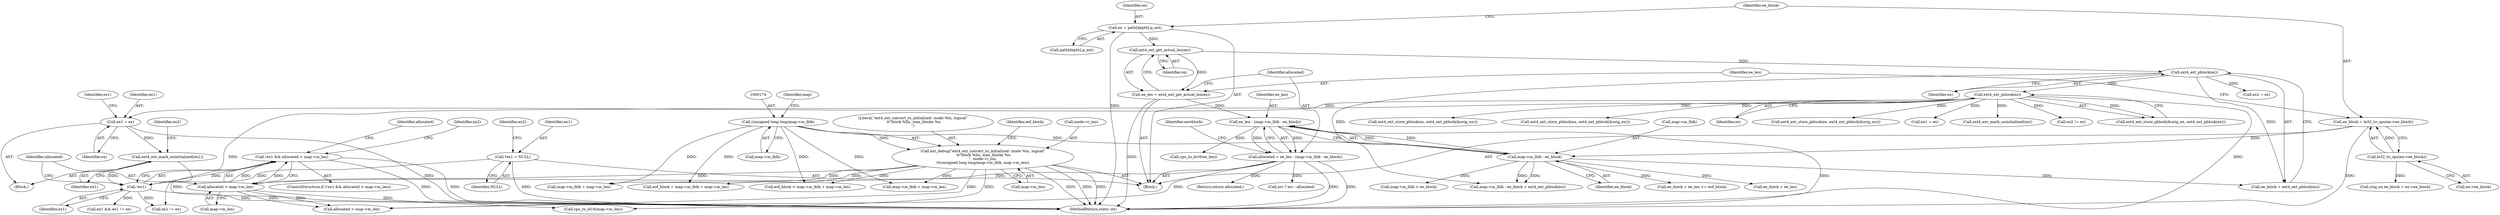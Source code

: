 digraph "1_linux_667eff35a1f56fa74ce98a0c7c29a40adc1ba4e3@API" {
"1000377" [label="(Call,!ex1 && allocated > map->m_len)"];
"1000378" [label="(Call,!ex1)"];
"1000141" [label="(Call,*ex1 = NULL)"];
"1000370" [label="(Call,ext4_ext_mark_uninitialized(ex1))"];
"1000357" [label="(Call,ex1 = ex)"];
"1000285" [label="(Call,ext4_ext_pblock(ex))"];
"1000264" [label="(Call,ext4_ext_pblock(ex))"];
"1000245" [label="(Call,ext4_ext_get_actual_len(ex))"];
"1000230" [label="(Call,ex = path[depth].p_ext)"];
"1000380" [label="(Call,allocated > map->m_len)"];
"1000247" [label="(Call,allocated = ee_len - (map->m_lblk - ee_block))"];
"1000249" [label="(Call,ee_len - (map->m_lblk - ee_block))"];
"1000243" [label="(Call,ee_len = ext4_ext_get_actual_len(ex))"];
"1000251" [label="(Call,map->m_lblk - ee_block)"];
"1000173" [label="(Call,(unsigned long long)map->m_lblk)"];
"1000237" [label="(Call,ee_block = le32_to_cpu(ex->ee_block))"];
"1000239" [label="(Call,le32_to_cpu(ex->ee_block))"];
"1000168" [label="(Call,ext_debug(\"ext4_ext_convert_to_initialized: inode %lu, logical\"\n \t\t\"block %llu, max_blocks %u\n\", inode->i_ino,\n\t\t(unsigned long long)map->m_lblk, map->m_len))"];
"1000258" [label="(Call,map->m_lblk - ee_block + ext4_ext_pblock(ex))"];
"1000423" [label="(Call,ext4_ext_mark_uninitialized(ex))"];
"1000358" [label="(Identifier,ex1)"];
"1000842" [label="(Call,ex2 != ex)"];
"1000282" [label="(Call,ext4_ext_store_pblock(&orig_ex, ext4_ext_pblock(ex)))"];
"1000337" [label="(Call,ext4_ext_store_pblock(ex, ext4_ext_pblock(&orig_ex)))"];
"1000991" [label="(Call,ext4_ext_store_pblock(ex, ext4_ext_pblock(&orig_ex)))"];
"1000248" [label="(Identifier,allocated)"];
"1000244" [label="(Identifier,ee_len)"];
"1000239" [label="(Call,le32_to_cpu(ex->ee_block))"];
"1000136" [label="(Block,)"];
"1000240" [label="(Call,ex->ee_block)"];
"1000377" [label="(Call,!ex1 && allocated > map->m_len)"];
"1000269" [label="(Call,orig_ex.ee_block = ex->ee_block)"];
"1000170" [label="(Call,inode->i_ino)"];
"1000252" [label="(Call,map->m_lblk)"];
"1000255" [label="(Identifier,ee_block)"];
"1000373" [label="(Identifier,ex2)"];
"1000212" [label="(Call,map->m_lblk + map->m_len)"];
"1000381" [label="(Identifier,allocated)"];
"1000266" [label="(Call,ex2 = ex)"];
"1000371" [label="(Identifier,ex1)"];
"1000262" [label="(Call,ee_block + ext4_ext_pblock(ex))"];
"1000378" [label="(Call,!ex1)"];
"1000359" [label="(Identifier,ex)"];
"1000286" [label="(Identifier,ex)"];
"1000648" [label="(Call,ext4_ext_store_pblock(ex, ext4_ext_pblock(&orig_ex)))"];
"1000178" [label="(Call,map->m_len)"];
"1000382" [label="(Call,map->m_len)"];
"1000285" [label="(Call,ext4_ext_pblock(ex))"];
"1000142" [label="(Identifier,ex1)"];
"1000379" [label="(Identifier,ex1)"];
"1000246" [label="(Identifier,ex)"];
"1000380" [label="(Call,allocated > map->m_len)"];
"1000348" [label="(Return,return allocated;)"];
"1000289" [label="(Call,ee_block + ee_len <= eof_block)"];
"1000387" [label="(Identifier,ex2)"];
"1000257" [label="(Identifier,newblock)"];
"1000251" [label="(Call,map->m_lblk - ee_block)"];
"1000169" [label="(Literal,\"ext4_ext_convert_to_initialized: inode %lu, logical\"\n \t\t\"block %llu, max_blocks %u\n\")"];
"1000231" [label="(Identifier,ex)"];
"1000237" [label="(Call,ee_block = le32_to_cpu(ex->ee_block))"];
"1000249" [label="(Call,ee_len - (map->m_lblk - ee_block))"];
"1000370" [label="(Call,ext4_ext_mark_uninitialized(ex1))"];
"1000168" [label="(Call,ext_debug(\"ext4_ext_convert_to_initialized: inode %lu, logical\"\n \t\t\"block %llu, max_blocks %u\n\", inode->i_ino,\n\t\t(unsigned long long)map->m_lblk, map->m_len))"];
"1000203" [label="(Call,map->m_lblk + map->m_len)"];
"1000290" [label="(Call,ee_block + ee_len)"];
"1000210" [label="(Call,eof_block = map->m_lblk + map->m_len)"];
"1000264" [label="(Call,ext4_ext_pblock(ex))"];
"1001006" [label="(MethodReturn,static int)"];
"1000141" [label="(Call,*ex1 = NULL)"];
"1000395" [label="(Identifier,allocated)"];
"1000247" [label="(Call,allocated = ee_len - (map->m_lblk - ee_block))"];
"1000173" [label="(Call,(unsigned long long)map->m_lblk)"];
"1000143" [label="(Identifier,NULL)"];
"1000362" [label="(Identifier,ex1)"];
"1000230" [label="(Call,ex = path[depth].p_ext)"];
"1000250" [label="(Identifier,ee_len)"];
"1000182" [label="(Identifier,eof_block)"];
"1000805" [label="(Call,ex1 = ex)"];
"1000394" [label="(Call,allocated > map->m_len)"];
"1000243" [label="(Call,ee_len = ext4_ext_get_actual_len(ex))"];
"1000232" [label="(Call,path[depth].p_ext)"];
"1000201" [label="(Call,eof_block < map->m_lblk + map->m_len)"];
"1000280" [label="(Call,cpu_to_le16(ee_len))"];
"1000799" [label="(Call,ex1 && ex1 != ex)"];
"1000357" [label="(Call,ex1 = ex)"];
"1000265" [label="(Identifier,ex)"];
"1000972" [label="(Call,err ? err : allocated)"];
"1000245" [label="(Call,ext4_ext_get_actual_len(ex))"];
"1000356" [label="(Block,)"];
"1000175" [label="(Call,map->m_lblk)"];
"1000146" [label="(Identifier,ex2)"];
"1000179" [label="(Identifier,map)"];
"1000389" [label="(Call,cpu_to_le16(map->m_len))"];
"1000376" [label="(ControlStructure,if (!ex1 && allocated > map->m_len))"];
"1000801" [label="(Call,ex1 != ex)"];
"1000351" [label="(Call,map->m_lblk > ee_block)"];
"1000238" [label="(Identifier,ee_block)"];
"1000377" -> "1000376"  [label="AST: "];
"1000377" -> "1000378"  [label="CFG: "];
"1000377" -> "1000380"  [label="CFG: "];
"1000378" -> "1000377"  [label="AST: "];
"1000380" -> "1000377"  [label="AST: "];
"1000387" -> "1000377"  [label="CFG: "];
"1000395" -> "1000377"  [label="CFG: "];
"1000377" -> "1001006"  [label="DDG: "];
"1000377" -> "1001006"  [label="DDG: "];
"1000378" -> "1000377"  [label="DDG: "];
"1000380" -> "1000377"  [label="DDG: "];
"1000380" -> "1000377"  [label="DDG: "];
"1000378" -> "1000379"  [label="CFG: "];
"1000379" -> "1000378"  [label="AST: "];
"1000381" -> "1000378"  [label="CFG: "];
"1000378" -> "1001006"  [label="DDG: "];
"1000141" -> "1000378"  [label="DDG: "];
"1000370" -> "1000378"  [label="DDG: "];
"1000378" -> "1000799"  [label="DDG: "];
"1000378" -> "1000801"  [label="DDG: "];
"1000141" -> "1000136"  [label="AST: "];
"1000141" -> "1000143"  [label="CFG: "];
"1000142" -> "1000141"  [label="AST: "];
"1000143" -> "1000141"  [label="AST: "];
"1000146" -> "1000141"  [label="CFG: "];
"1000141" -> "1001006"  [label="DDG: "];
"1000370" -> "1000356"  [label="AST: "];
"1000370" -> "1000371"  [label="CFG: "];
"1000371" -> "1000370"  [label="AST: "];
"1000373" -> "1000370"  [label="CFG: "];
"1000370" -> "1001006"  [label="DDG: "];
"1000357" -> "1000370"  [label="DDG: "];
"1000357" -> "1000356"  [label="AST: "];
"1000357" -> "1000359"  [label="CFG: "];
"1000358" -> "1000357"  [label="AST: "];
"1000359" -> "1000357"  [label="AST: "];
"1000362" -> "1000357"  [label="CFG: "];
"1000357" -> "1001006"  [label="DDG: "];
"1000285" -> "1000357"  [label="DDG: "];
"1000285" -> "1000282"  [label="AST: "];
"1000285" -> "1000286"  [label="CFG: "];
"1000286" -> "1000285"  [label="AST: "];
"1000282" -> "1000285"  [label="CFG: "];
"1000285" -> "1001006"  [label="DDG: "];
"1000285" -> "1000282"  [label="DDG: "];
"1000264" -> "1000285"  [label="DDG: "];
"1000285" -> "1000337"  [label="DDG: "];
"1000285" -> "1000423"  [label="DDG: "];
"1000285" -> "1000648"  [label="DDG: "];
"1000285" -> "1000801"  [label="DDG: "];
"1000285" -> "1000805"  [label="DDG: "];
"1000285" -> "1000842"  [label="DDG: "];
"1000285" -> "1000991"  [label="DDG: "];
"1000264" -> "1000262"  [label="AST: "];
"1000264" -> "1000265"  [label="CFG: "];
"1000265" -> "1000264"  [label="AST: "];
"1000262" -> "1000264"  [label="CFG: "];
"1000264" -> "1000258"  [label="DDG: "];
"1000264" -> "1000262"  [label="DDG: "];
"1000245" -> "1000264"  [label="DDG: "];
"1000264" -> "1000266"  [label="DDG: "];
"1000245" -> "1000243"  [label="AST: "];
"1000245" -> "1000246"  [label="CFG: "];
"1000246" -> "1000245"  [label="AST: "];
"1000243" -> "1000245"  [label="CFG: "];
"1000245" -> "1000243"  [label="DDG: "];
"1000230" -> "1000245"  [label="DDG: "];
"1000230" -> "1000136"  [label="AST: "];
"1000230" -> "1000232"  [label="CFG: "];
"1000231" -> "1000230"  [label="AST: "];
"1000232" -> "1000230"  [label="AST: "];
"1000238" -> "1000230"  [label="CFG: "];
"1000230" -> "1001006"  [label="DDG: "];
"1000380" -> "1000382"  [label="CFG: "];
"1000381" -> "1000380"  [label="AST: "];
"1000382" -> "1000380"  [label="AST: "];
"1000247" -> "1000380"  [label="DDG: "];
"1000168" -> "1000380"  [label="DDG: "];
"1000380" -> "1000389"  [label="DDG: "];
"1000380" -> "1000394"  [label="DDG: "];
"1000380" -> "1000394"  [label="DDG: "];
"1000247" -> "1000136"  [label="AST: "];
"1000247" -> "1000249"  [label="CFG: "];
"1000248" -> "1000247"  [label="AST: "];
"1000249" -> "1000247"  [label="AST: "];
"1000257" -> "1000247"  [label="CFG: "];
"1000247" -> "1001006"  [label="DDG: "];
"1000247" -> "1001006"  [label="DDG: "];
"1000249" -> "1000247"  [label="DDG: "];
"1000249" -> "1000247"  [label="DDG: "];
"1000247" -> "1000348"  [label="DDG: "];
"1000247" -> "1000394"  [label="DDG: "];
"1000247" -> "1000972"  [label="DDG: "];
"1000249" -> "1000251"  [label="CFG: "];
"1000250" -> "1000249"  [label="AST: "];
"1000251" -> "1000249"  [label="AST: "];
"1000249" -> "1001006"  [label="DDG: "];
"1000243" -> "1000249"  [label="DDG: "];
"1000251" -> "1000249"  [label="DDG: "];
"1000251" -> "1000249"  [label="DDG: "];
"1000249" -> "1000280"  [label="DDG: "];
"1000243" -> "1000136"  [label="AST: "];
"1000244" -> "1000243"  [label="AST: "];
"1000248" -> "1000243"  [label="CFG: "];
"1000243" -> "1001006"  [label="DDG: "];
"1000251" -> "1000255"  [label="CFG: "];
"1000252" -> "1000251"  [label="AST: "];
"1000255" -> "1000251"  [label="AST: "];
"1000173" -> "1000251"  [label="DDG: "];
"1000237" -> "1000251"  [label="DDG: "];
"1000251" -> "1000258"  [label="DDG: "];
"1000251" -> "1000258"  [label="DDG: "];
"1000251" -> "1000262"  [label="DDG: "];
"1000251" -> "1000289"  [label="DDG: "];
"1000251" -> "1000290"  [label="DDG: "];
"1000251" -> "1000351"  [label="DDG: "];
"1000173" -> "1000168"  [label="AST: "];
"1000173" -> "1000175"  [label="CFG: "];
"1000174" -> "1000173"  [label="AST: "];
"1000175" -> "1000173"  [label="AST: "];
"1000179" -> "1000173"  [label="CFG: "];
"1000173" -> "1000168"  [label="DDG: "];
"1000173" -> "1000201"  [label="DDG: "];
"1000173" -> "1000203"  [label="DDG: "];
"1000173" -> "1000210"  [label="DDG: "];
"1000173" -> "1000212"  [label="DDG: "];
"1000237" -> "1000136"  [label="AST: "];
"1000237" -> "1000239"  [label="CFG: "];
"1000238" -> "1000237"  [label="AST: "];
"1000239" -> "1000237"  [label="AST: "];
"1000244" -> "1000237"  [label="CFG: "];
"1000237" -> "1001006"  [label="DDG: "];
"1000239" -> "1000237"  [label="DDG: "];
"1000239" -> "1000240"  [label="CFG: "];
"1000240" -> "1000239"  [label="AST: "];
"1000239" -> "1000269"  [label="DDG: "];
"1000168" -> "1000136"  [label="AST: "];
"1000168" -> "1000178"  [label="CFG: "];
"1000169" -> "1000168"  [label="AST: "];
"1000170" -> "1000168"  [label="AST: "];
"1000178" -> "1000168"  [label="AST: "];
"1000182" -> "1000168"  [label="CFG: "];
"1000168" -> "1001006"  [label="DDG: "];
"1000168" -> "1001006"  [label="DDG: "];
"1000168" -> "1001006"  [label="DDG: "];
"1000168" -> "1000201"  [label="DDG: "];
"1000168" -> "1000203"  [label="DDG: "];
"1000168" -> "1000210"  [label="DDG: "];
"1000168" -> "1000212"  [label="DDG: "];
"1000168" -> "1000389"  [label="DDG: "];
"1000168" -> "1000394"  [label="DDG: "];
}

